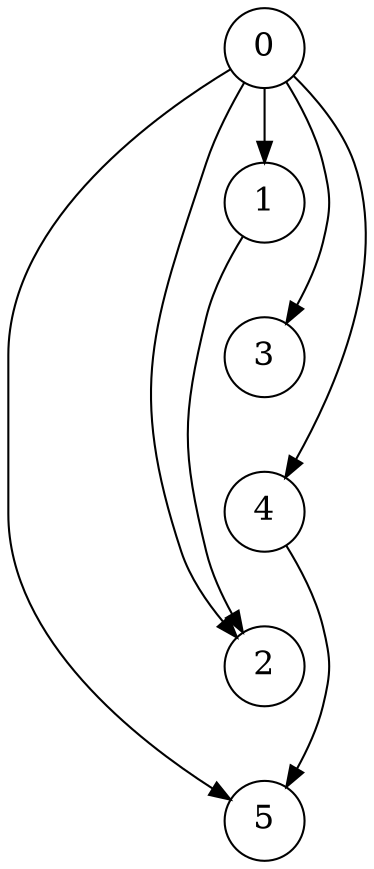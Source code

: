 // 6, [[1,0],[2,0],[3,0],[4,0],[5,0],[2,1],[5,4]]
// True

digraph "6_soln" {
    graph [dpi=300]
    layout="dot"

    node [shape="circle", fontsize=16]
    0, 1, 2, 3, 4, 5

    0 -> 1 [style="solid", weight=100]
    1 -> 3 [style="invis", weight=100]
    3 -> 4 [style="invis", weight=100]
    4 -> 2 [style="invis", weight=100]
    2 -> 5 [style="invis", weight=100]

    0 -> 2
    0 -> 3
    0 -> 4
    0 -> 5
    1 -> 2
    4 -> 5
}

